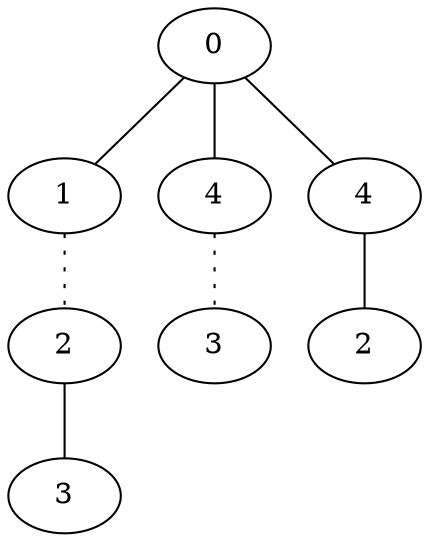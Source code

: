 graph {
a0[label=0];
a1[label=1];
a2[label=2];
a3[label=3];
a4[label=4];
a5[label=3];
a6[label=4];
a7[label=2];
a0 -- a1;
a0 -- a4;
a0 -- a6;
a1 -- a2 [style=dotted];
a2 -- a3;
a4 -- a5 [style=dotted];
a6 -- a7;
}
